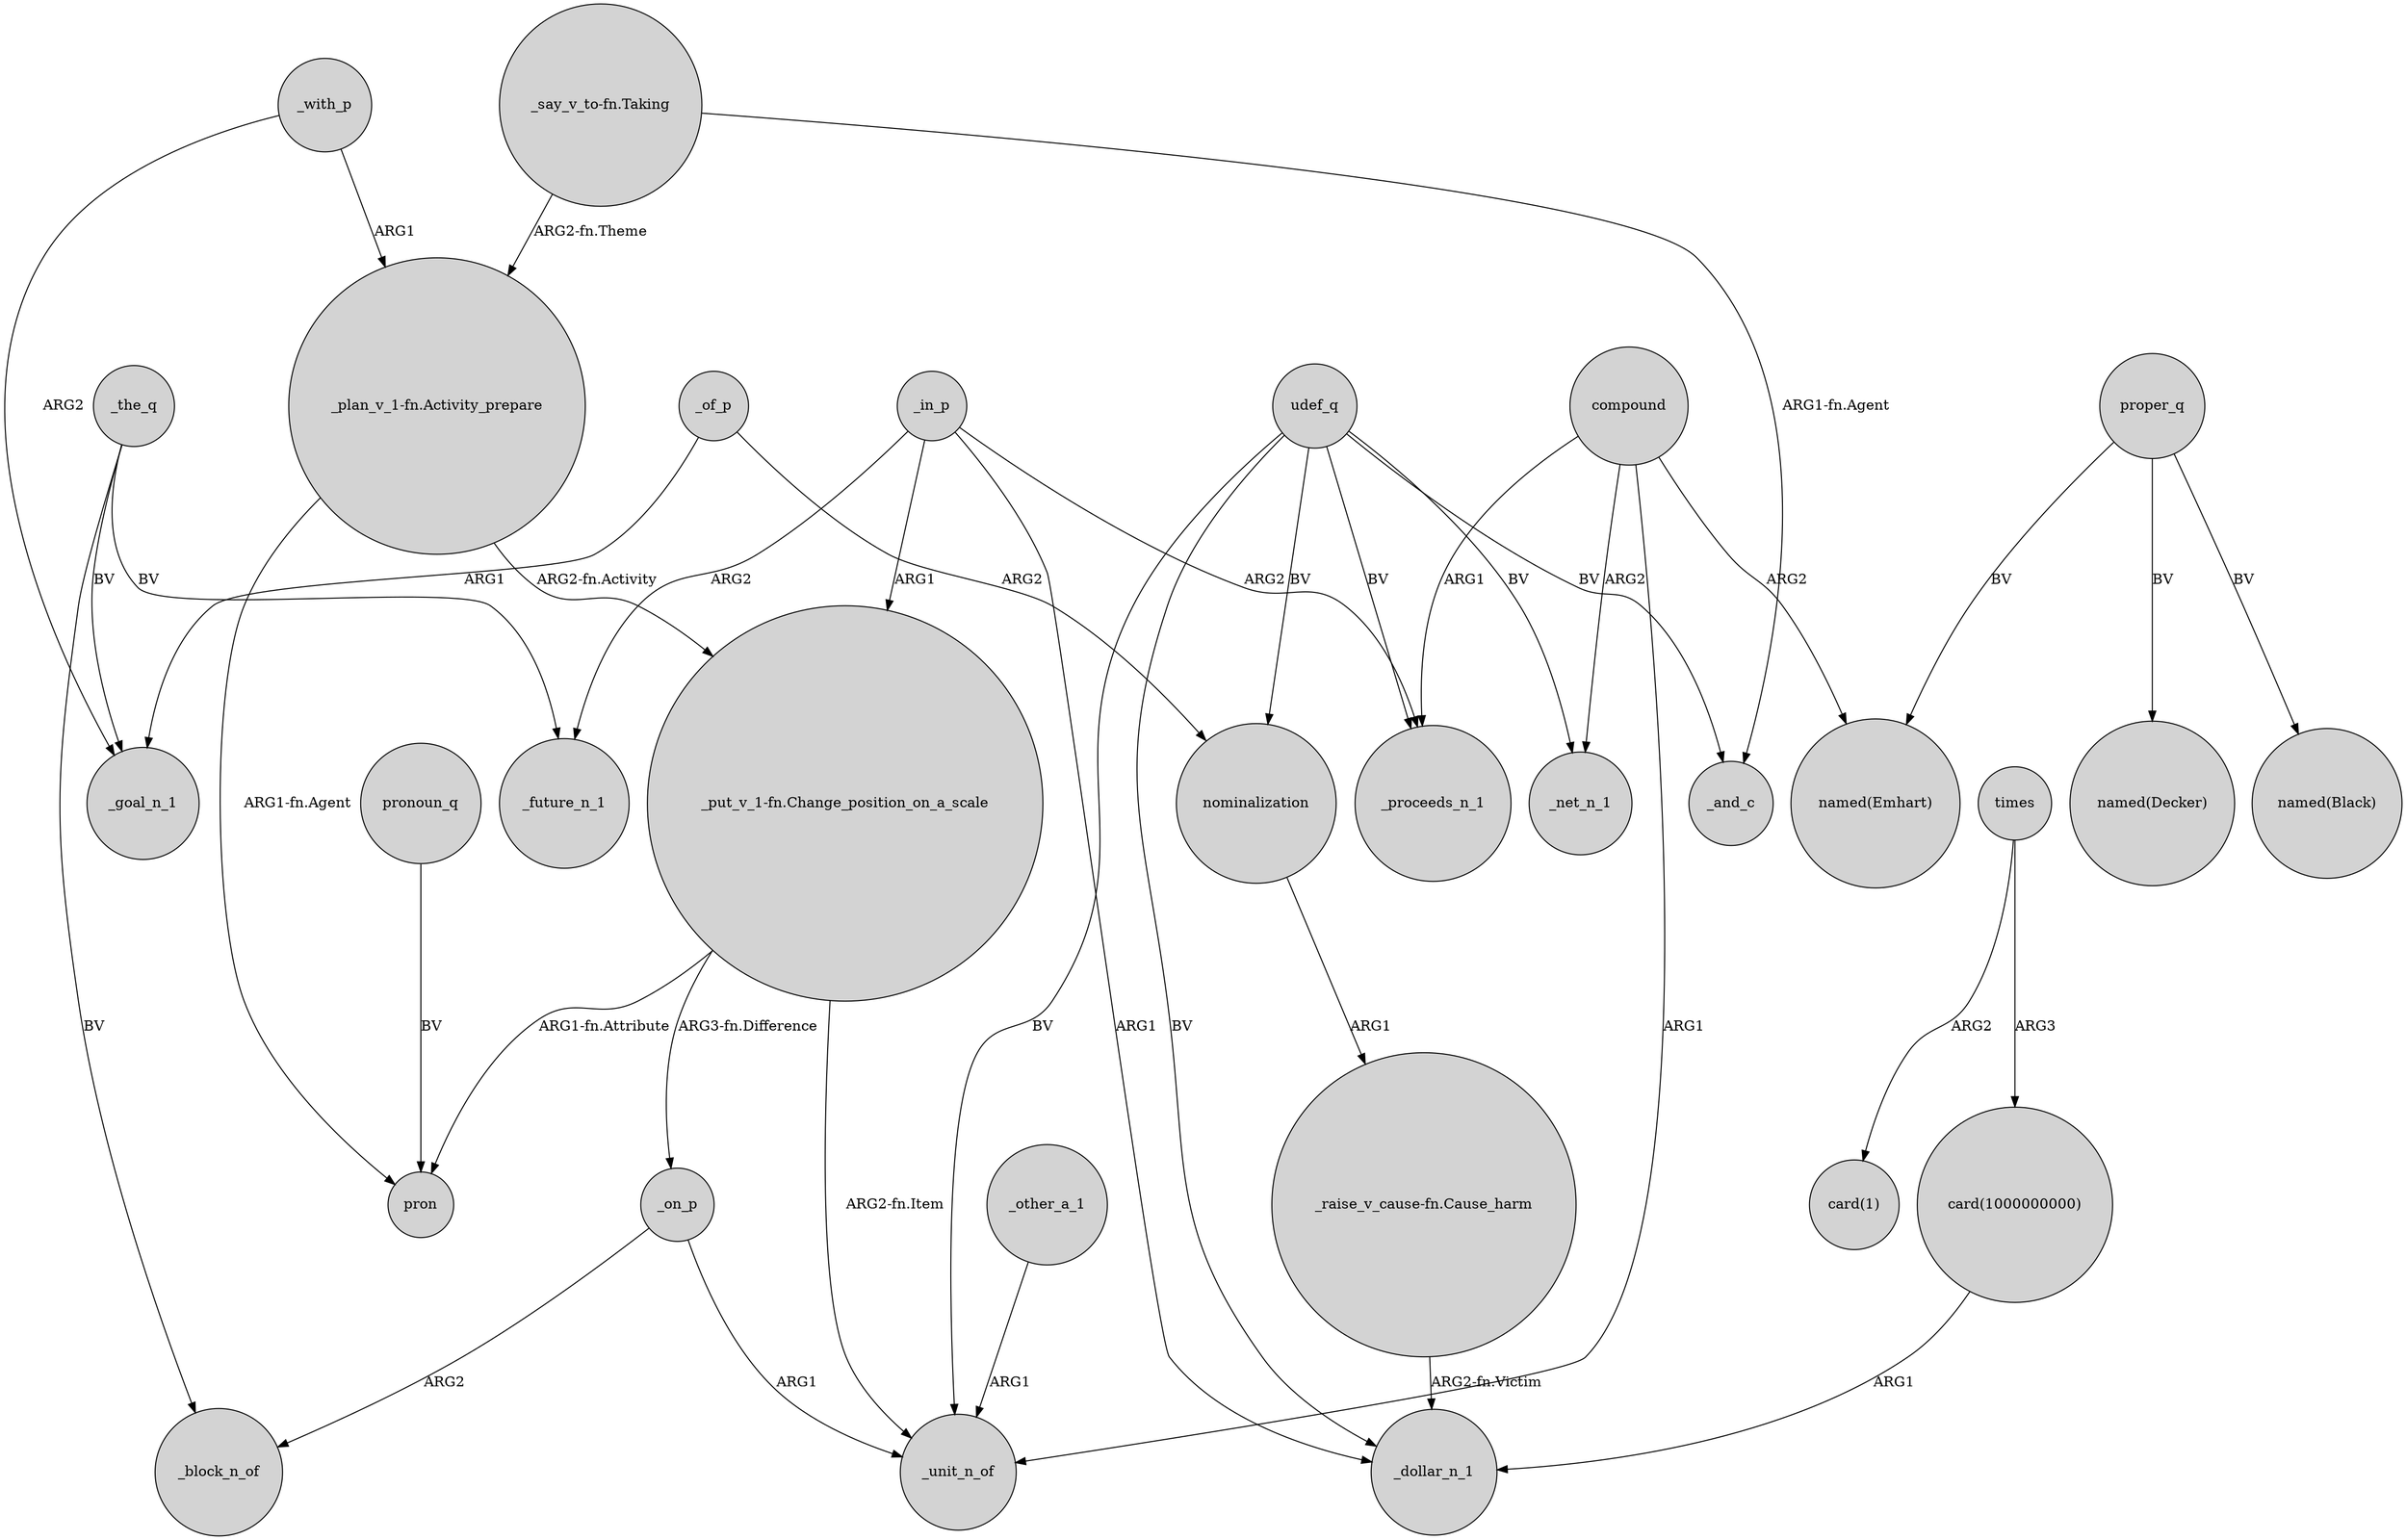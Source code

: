 digraph {
	node [shape=circle style=filled]
	"card(1000000000)" -> _dollar_n_1 [label=ARG1]
	_with_p -> "_plan_v_1-fn.Activity_prepare" [label=ARG1]
	"_put_v_1-fn.Change_position_on_a_scale" -> _on_p [label="ARG3-fn.Difference"]
	_the_q -> _goal_n_1 [label=BV]
	_on_p -> _block_n_of [label=ARG2]
	compound -> _net_n_1 [label=ARG2]
	_in_p -> _proceeds_n_1 [label=ARG2]
	udef_q -> _unit_n_of [label=BV]
	_of_p -> _goal_n_1 [label=ARG1]
	proper_q -> "named(Emhart)" [label=BV]
	"_plan_v_1-fn.Activity_prepare" -> "_put_v_1-fn.Change_position_on_a_scale" [label="ARG2-fn.Activity"]
	"_say_v_to-fn.Taking" -> _and_c [label="ARG1-fn.Agent"]
	_on_p -> _unit_n_of [label=ARG1]
	udef_q -> nominalization [label=BV]
	proper_q -> "named(Decker)" [label=BV]
	times -> "card(1)" [label=ARG2]
	nominalization -> "_raise_v_cause-fn.Cause_harm" [label=ARG1]
	udef_q -> _and_c [label=BV]
	times -> "card(1000000000)" [label=ARG3]
	compound -> "named(Emhart)" [label=ARG2]
	_of_p -> nominalization [label=ARG2]
	pronoun_q -> pron [label=BV]
	_in_p -> "_put_v_1-fn.Change_position_on_a_scale" [label=ARG1]
	_in_p -> _dollar_n_1 [label=ARG1]
	"_put_v_1-fn.Change_position_on_a_scale" -> _unit_n_of [label="ARG2-fn.Item"]
	"_say_v_to-fn.Taking" -> "_plan_v_1-fn.Activity_prepare" [label="ARG2-fn.Theme"]
	proper_q -> "named(Black)" [label=BV]
	udef_q -> _proceeds_n_1 [label=BV]
	_with_p -> _goal_n_1 [label=ARG2]
	udef_q -> _net_n_1 [label=BV]
	_other_a_1 -> _unit_n_of [label=ARG1]
	"_raise_v_cause-fn.Cause_harm" -> _dollar_n_1 [label="ARG2-fn.Victim"]
	udef_q -> _dollar_n_1 [label=BV]
	"_put_v_1-fn.Change_position_on_a_scale" -> pron [label="ARG1-fn.Attribute"]
	_the_q -> _future_n_1 [label=BV]
	_in_p -> _future_n_1 [label=ARG2]
	compound -> _unit_n_of [label=ARG1]
	compound -> _proceeds_n_1 [label=ARG1]
	_the_q -> _block_n_of [label=BV]
	"_plan_v_1-fn.Activity_prepare" -> pron [label="ARG1-fn.Agent"]
}

